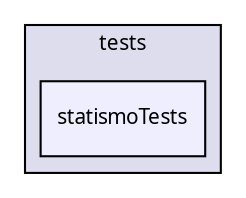 digraph "statismoTests" {
  compound=true
  node [ fontsize="10", fontname="FreeSans.ttf"];
  edge [ labelfontsize="10", labelfontname="FreeSans.ttf"];
  subgraph clusterdir_366e0ead4dac2034093a34b67ec0f7e8 {
    graph [ bgcolor="#ddddee", pencolor="black", label="tests" fontname="FreeSans.ttf", fontsize="10", URL="dir_366e0ead4dac2034093a34b67ec0f7e8.html"]
  dir_821429dea7a3e1477ae5311a4b4a69fc [shape=box, label="statismoTests", style="filled", fillcolor="#eeeeff", pencolor="black", URL="dir_821429dea7a3e1477ae5311a4b4a69fc.html"];
  }
}
